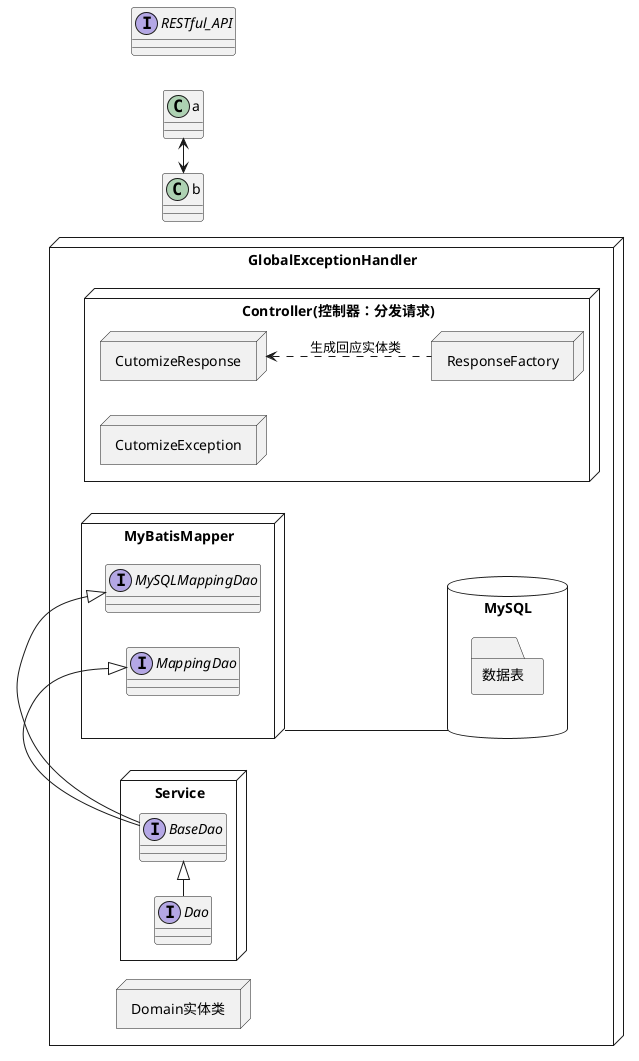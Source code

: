 @startuml

left to right direction


node GlobalExceptionHandler{
	node Controller(控制器：分发请求) {
		
		node ResponseFactory {

		}
		node CutomizeResponse {

		}
		CutomizeResponse <.. ResponseFactory : 生成回应实体类
		node CutomizeException {

		}
	}

	node MyBatisMapper {
		interface MySQLMappingDao
		interface MappingDao
	}

	node Service {
		interface BaseDao
		interface Dao
		Dao -|> BaseDao
		BaseDao -|> MySQLMappingDao
		BaseDao -|> MappingDao
	}


	database MySQL {
		folder 数据表{

		}
	}

	MySQL -up- MyBatisMapper
	node Domain实体类 {
	
	}
}

interface RESTful_API
a<->b
@enduml